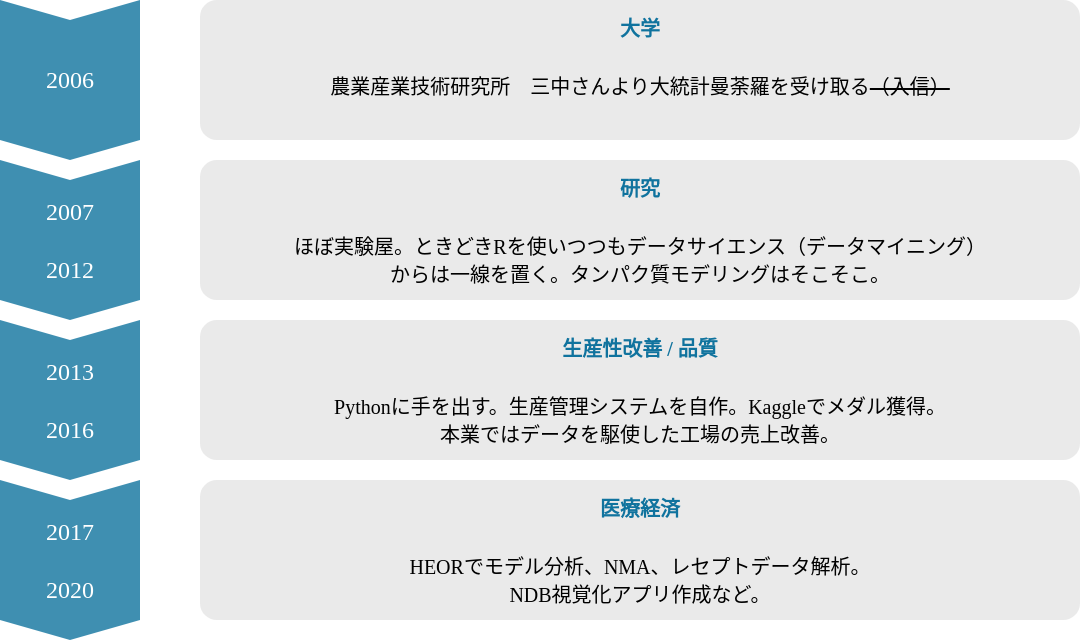 <mxfile version="15.0.3" type="github"><diagram id="nfT71_-IPyRZFanoregO" name="Page1"><mxGraphModel dx="1568" dy="520" grid="1" gridSize="10" guides="1" tooltips="1" connect="1" arrows="1" fold="1" page="1" pageScale="1" pageWidth="850" pageHeight="1100" math="0" shadow="0"><root><mxCell id="p9SXIOguWRCFXc3_EY1H-0"/><mxCell id="p9SXIOguWRCFXc3_EY1H-1" parent="p9SXIOguWRCFXc3_EY1H-0"/><mxCell id="pGd8FTcYEc2tg5zaIXxq-0" value="2006" style="shape=step;perimeter=stepPerimeter;whiteSpace=wrap;html=1;fixedSize=1;size=10;direction=south;fillColor=#10739E;strokeColor=none;rounded=0;fontColor=#FFFFFF;fontFamily=Noto Sans JP;fontSource=https%3A%2F%2Ffonts.googleapis.com%2Fcss%3Ffamily%3DNoto%2BSans%2BJP;opacity=80;" vertex="1" parent="p9SXIOguWRCFXc3_EY1H-1"><mxGeometry x="-780" y="150" width="70" height="80" as="geometry"/></mxCell><mxCell id="pGd8FTcYEc2tg5zaIXxq-1" value="&lt;font style=&quot;font-size: 10px&quot;&gt;&lt;font color=&quot;#10739E&quot;&gt;&lt;b&gt;大学&lt;/b&gt;&lt;/font&gt;&lt;br&gt;&lt;br&gt;&lt;font size=&quot;1&quot;&gt;農業産業技術研究所　三中さんより大統計曼荼羅を受け取る&lt;strike&gt;（入信）&lt;/strike&gt;&lt;br&gt;&lt;/font&gt;&lt;/font&gt;" style="rounded=1;strokeColor=none;fillColor=#DDDDDD;align=center;arcSize=12;verticalAlign=top;whiteSpace=wrap;html=1;fontSize=12;opacity=60;fontFamily=Noto Sans JP;fontSource=https%3A%2F%2Ffonts.googleapis.com%2Fcss%3Ffamily%3DNoto%2BSans%2BJP;" vertex="1" parent="p9SXIOguWRCFXc3_EY1H-1"><mxGeometry x="-680" y="150" width="440" height="70" as="geometry"/></mxCell><mxCell id="pGd8FTcYEc2tg5zaIXxq-2" value="&lt;div&gt;2007&lt;/div&gt;&lt;div&gt;&lt;br&gt;&lt;/div&gt;&lt;div&gt;2012&lt;br&gt;&lt;/div&gt;" style="shape=step;perimeter=stepPerimeter;whiteSpace=wrap;html=1;fixedSize=1;size=10;direction=south;fillColor=#10739E;strokeColor=none;rounded=0;fontColor=#FFFFFF;fontFamily=Noto Sans JP;fontSource=https%3A%2F%2Ffonts.googleapis.com%2Fcss%3Ffamily%3DNoto%2BSans%2BJP;opacity=80;" vertex="1" parent="p9SXIOguWRCFXc3_EY1H-1"><mxGeometry x="-780" y="230" width="70" height="80" as="geometry"/></mxCell><mxCell id="pGd8FTcYEc2tg5zaIXxq-3" value="&lt;font style=&quot;font-size: 10px&quot;&gt;&lt;font color=&quot;#10739E&quot;&gt;&lt;b&gt;研究&lt;/b&gt;&lt;/font&gt;&lt;br&gt;&lt;br&gt;&lt;/font&gt;&lt;div&gt;&lt;font style=&quot;font-size: 10px&quot;&gt;&lt;font size=&quot;1&quot;&gt;ほぼ実験屋。ときどきRを使いつつもデータサイエンス（データマイニング）&lt;/font&gt;&lt;/font&gt;&lt;/div&gt;&lt;div&gt;&lt;font style=&quot;font-size: 10px&quot;&gt;&lt;font size=&quot;1&quot;&gt;からは一線を置く。タンパク質モデリングはそこそこ。&lt;br&gt;&lt;/font&gt;&lt;/font&gt;&lt;/div&gt;" style="rounded=1;strokeColor=none;fillColor=#DDDDDD;align=center;arcSize=12;verticalAlign=top;whiteSpace=wrap;html=1;fontSize=12;opacity=60;fontFamily=Noto Sans JP;fontSource=https%3A%2F%2Ffonts.googleapis.com%2Fcss%3Ffamily%3DNoto%2BSans%2BJP;" vertex="1" parent="p9SXIOguWRCFXc3_EY1H-1"><mxGeometry x="-680" y="230" width="440" height="70" as="geometry"/></mxCell><mxCell id="pGd8FTcYEc2tg5zaIXxq-4" value="&lt;div&gt;2013&lt;/div&gt;&lt;div&gt;&lt;br&gt;&lt;/div&gt;&lt;div&gt;2016&lt;br&gt;&lt;/div&gt;" style="shape=step;perimeter=stepPerimeter;whiteSpace=wrap;html=1;fixedSize=1;size=10;direction=south;fillColor=#10739E;strokeColor=none;rounded=0;fontColor=#FFFFFF;fontFamily=Noto Sans JP;fontSource=https%3A%2F%2Ffonts.googleapis.com%2Fcss%3Ffamily%3DNoto%2BSans%2BJP;opacity=80;" vertex="1" parent="p9SXIOguWRCFXc3_EY1H-1"><mxGeometry x="-780" y="310" width="70" height="80" as="geometry"/></mxCell><mxCell id="pGd8FTcYEc2tg5zaIXxq-5" value="&lt;font style=&quot;font-size: 10px&quot;&gt;&lt;font color=&quot;#10739E&quot;&gt;&lt;b&gt;生産性改善 / 品質&lt;/b&gt;&lt;/font&gt;&lt;br&gt;&lt;br&gt;&lt;/font&gt;&lt;div&gt;&lt;font style=&quot;font-size: 10px&quot;&gt;&lt;font size=&quot;1&quot;&gt;Pythonに手を出す。生産管理システムを自作。Kaggleでメダル獲得。&lt;/font&gt;&lt;/font&gt;&lt;/div&gt;&lt;div&gt;&lt;font style=&quot;font-size: 10px&quot;&gt;&lt;font size=&quot;1&quot;&gt;本業ではデータを駆使した工場の売上改善。&lt;/font&gt;&lt;/font&gt;&lt;/div&gt;" style="rounded=1;strokeColor=none;fillColor=#DDDDDD;align=center;arcSize=12;verticalAlign=top;whiteSpace=wrap;html=1;fontSize=12;opacity=60;fontFamily=Noto Sans JP;fontSource=https%3A%2F%2Ffonts.googleapis.com%2Fcss%3Ffamily%3DNoto%2BSans%2BJP;" vertex="1" parent="p9SXIOguWRCFXc3_EY1H-1"><mxGeometry x="-680" y="310" width="440" height="70" as="geometry"/></mxCell><mxCell id="pGd8FTcYEc2tg5zaIXxq-6" value="&lt;div&gt;2017&lt;/div&gt;&lt;div&gt;&lt;br&gt;&lt;/div&gt;&lt;div&gt;2020&lt;br&gt;&lt;/div&gt;" style="shape=step;perimeter=stepPerimeter;whiteSpace=wrap;html=1;fixedSize=1;size=10;direction=south;fillColor=#10739E;strokeColor=none;rounded=0;fontColor=#FFFFFF;fontFamily=Noto Sans JP;fontSource=https%3A%2F%2Ffonts.googleapis.com%2Fcss%3Ffamily%3DNoto%2BSans%2BJP;opacity=80;" vertex="1" parent="p9SXIOguWRCFXc3_EY1H-1"><mxGeometry x="-780" y="390" width="70" height="80" as="geometry"/></mxCell><mxCell id="pGd8FTcYEc2tg5zaIXxq-7" value="&lt;font style=&quot;font-size: 10px&quot;&gt;&lt;font color=&quot;#10739E&quot;&gt;&lt;b&gt;医療経済&lt;/b&gt;&lt;/font&gt;&lt;br&gt;&lt;br&gt;&lt;/font&gt;&lt;div&gt;&lt;font style=&quot;font-size: 10px&quot;&gt;&lt;font size=&quot;1&quot;&gt;HEORでモデル分析、NMA、レセプトデータ解析。&lt;/font&gt;&lt;/font&gt;&lt;/div&gt;&lt;div&gt;&lt;font style=&quot;font-size: 10px&quot;&gt;&lt;font size=&quot;1&quot;&gt;NDB視覚化アプリ作成など。&lt;br&gt;&lt;/font&gt;&lt;/font&gt;&lt;/div&gt;" style="rounded=1;strokeColor=none;fillColor=#DDDDDD;align=center;arcSize=12;verticalAlign=top;whiteSpace=wrap;html=1;fontSize=12;opacity=60;fontFamily=Noto Sans JP;fontSource=https%3A%2F%2Ffonts.googleapis.com%2Fcss%3Ffamily%3DNoto%2BSans%2BJP;" vertex="1" parent="p9SXIOguWRCFXc3_EY1H-1"><mxGeometry x="-680" y="390" width="440" height="70" as="geometry"/></mxCell></root></mxGraphModel></diagram></mxfile>